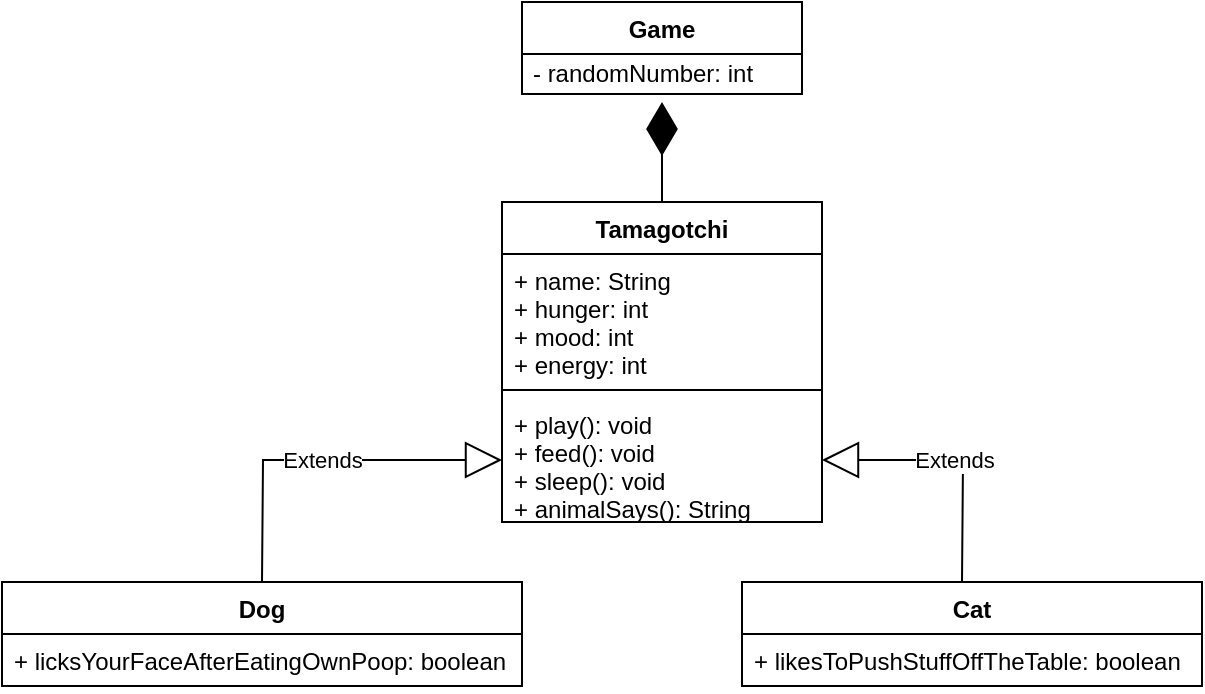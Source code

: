 <mxfile version="15.4.3" type="github"><diagram id="PpW12qWT2-HF-iKzCvOq" name="Page-1"><mxGraphModel dx="1038" dy="547" grid="1" gridSize="10" guides="1" tooltips="1" connect="1" arrows="1" fold="1" page="1" pageScale="1" pageWidth="827" pageHeight="1169" math="0" shadow="0"><root><mxCell id="0"/><mxCell id="1" parent="0"/><mxCell id="jTTxMeI-8gqYEeCWuUnS-6" value="Extends" style="endArrow=block;endSize=16;endFill=0;html=1;rounded=0;edgeStyle=orthogonalEdgeStyle;exitX=0.5;exitY=0;exitDx=0;exitDy=0;" edge="1" parent="1" target="jTTxMeI-8gqYEeCWuUnS-15"><mxGeometry width="160" relative="1" as="geometry"><mxPoint x="490" y="350" as="sourcePoint"/><mxPoint x="340" y="320" as="targetPoint"/></mxGeometry></mxCell><mxCell id="jTTxMeI-8gqYEeCWuUnS-7" value="" style="endArrow=diamondThin;endFill=1;endSize=24;html=1;rounded=0;edgeStyle=orthogonalEdgeStyle;" edge="1" parent="1"><mxGeometry width="160" relative="1" as="geometry"><mxPoint x="340" y="160" as="sourcePoint"/><mxPoint x="340" y="110" as="targetPoint"/><Array as="points"><mxPoint x="340" y="110"/></Array></mxGeometry></mxCell><mxCell id="jTTxMeI-8gqYEeCWuUnS-8" value="Game" style="swimlane;fontStyle=1;childLayout=stackLayout;horizontal=1;startSize=26;fillColor=none;horizontalStack=0;resizeParent=1;resizeParentMax=0;resizeLast=0;collapsible=1;marginBottom=0;" vertex="1" parent="1"><mxGeometry x="270" y="60" width="140" height="46" as="geometry"/></mxCell><mxCell id="jTTxMeI-8gqYEeCWuUnS-12" value="Tamagotchi" style="swimlane;fontStyle=1;align=center;verticalAlign=top;childLayout=stackLayout;horizontal=1;startSize=26;horizontalStack=0;resizeParent=1;resizeParentMax=0;resizeLast=0;collapsible=1;marginBottom=0;" vertex="1" parent="1"><mxGeometry x="260" y="160" width="160" height="160" as="geometry"/></mxCell><mxCell id="jTTxMeI-8gqYEeCWuUnS-13" value="+ name: String&#10;+ hunger: int&#10;+ mood: int&#10;+ energy: int&#10;" style="text;strokeColor=none;fillColor=none;align=left;verticalAlign=top;spacingLeft=4;spacingRight=4;overflow=hidden;rotatable=0;points=[[0,0.5],[1,0.5]];portConstraint=eastwest;" vertex="1" parent="jTTxMeI-8gqYEeCWuUnS-12"><mxGeometry y="26" width="160" height="64" as="geometry"/></mxCell><mxCell id="jTTxMeI-8gqYEeCWuUnS-14" value="" style="line;strokeWidth=1;fillColor=none;align=left;verticalAlign=middle;spacingTop=-1;spacingLeft=3;spacingRight=3;rotatable=0;labelPosition=right;points=[];portConstraint=eastwest;" vertex="1" parent="jTTxMeI-8gqYEeCWuUnS-12"><mxGeometry y="90" width="160" height="8" as="geometry"/></mxCell><mxCell id="jTTxMeI-8gqYEeCWuUnS-15" value="+ play(): void&#10;+ feed(): void&#10;+ sleep(): void&#10;+ animalSays(): String" style="text;strokeColor=none;fillColor=none;align=left;verticalAlign=top;spacingLeft=4;spacingRight=4;overflow=hidden;rotatable=0;points=[[0,0.5],[1,0.5]];portConstraint=eastwest;" vertex="1" parent="jTTxMeI-8gqYEeCWuUnS-12"><mxGeometry y="98" width="160" height="62" as="geometry"/></mxCell><mxCell id="jTTxMeI-8gqYEeCWuUnS-17" value="Extends" style="endArrow=block;endSize=16;endFill=0;html=1;rounded=0;edgeStyle=orthogonalEdgeStyle;exitX=0.5;exitY=0;exitDx=0;exitDy=0;entryX=0;entryY=0.5;entryDx=0;entryDy=0;" edge="1" parent="1" target="jTTxMeI-8gqYEeCWuUnS-15"><mxGeometry width="160" relative="1" as="geometry"><mxPoint x="140" y="350" as="sourcePoint"/><mxPoint x="430" y="294" as="targetPoint"/></mxGeometry></mxCell><mxCell id="jTTxMeI-8gqYEeCWuUnS-22" value="Cat" style="swimlane;fontStyle=1;align=center;verticalAlign=top;childLayout=stackLayout;horizontal=1;startSize=26;horizontalStack=0;resizeParent=1;resizeParentMax=0;resizeLast=0;collapsible=1;marginBottom=0;" vertex="1" parent="1"><mxGeometry x="380" y="350" width="230" height="52" as="geometry"/></mxCell><mxCell id="jTTxMeI-8gqYEeCWuUnS-23" value="+ likesToPushStuffOffTheTable: boolean" style="text;strokeColor=none;fillColor=none;align=left;verticalAlign=top;spacingLeft=4;spacingRight=4;overflow=hidden;rotatable=0;points=[[0,0.5],[1,0.5]];portConstraint=eastwest;" vertex="1" parent="jTTxMeI-8gqYEeCWuUnS-22"><mxGeometry y="26" width="230" height="26" as="geometry"/></mxCell><mxCell id="jTTxMeI-8gqYEeCWuUnS-26" value="Dog" style="swimlane;fontStyle=1;align=center;verticalAlign=top;childLayout=stackLayout;horizontal=1;startSize=26;horizontalStack=0;resizeParent=1;resizeParentMax=0;resizeLast=0;collapsible=1;marginBottom=0;" vertex="1" parent="1"><mxGeometry x="10" y="350" width="260" height="52" as="geometry"/></mxCell><mxCell id="jTTxMeI-8gqYEeCWuUnS-27" value="+ licksYourFaceAfterEatingOwnPoop: boolean" style="text;strokeColor=none;fillColor=none;align=left;verticalAlign=top;spacingLeft=4;spacingRight=4;overflow=hidden;rotatable=0;points=[[0,0.5],[1,0.5]];portConstraint=eastwest;" vertex="1" parent="jTTxMeI-8gqYEeCWuUnS-26"><mxGeometry y="26" width="260" height="26" as="geometry"/></mxCell><mxCell id="jTTxMeI-8gqYEeCWuUnS-31" value="- randomNumber: int" style="text;html=1;align=center;verticalAlign=middle;resizable=0;points=[];autosize=1;strokeColor=none;fillColor=none;" vertex="1" parent="1"><mxGeometry x="260" y="86" width="140" height="20" as="geometry"/></mxCell></root></mxGraphModel></diagram></mxfile>